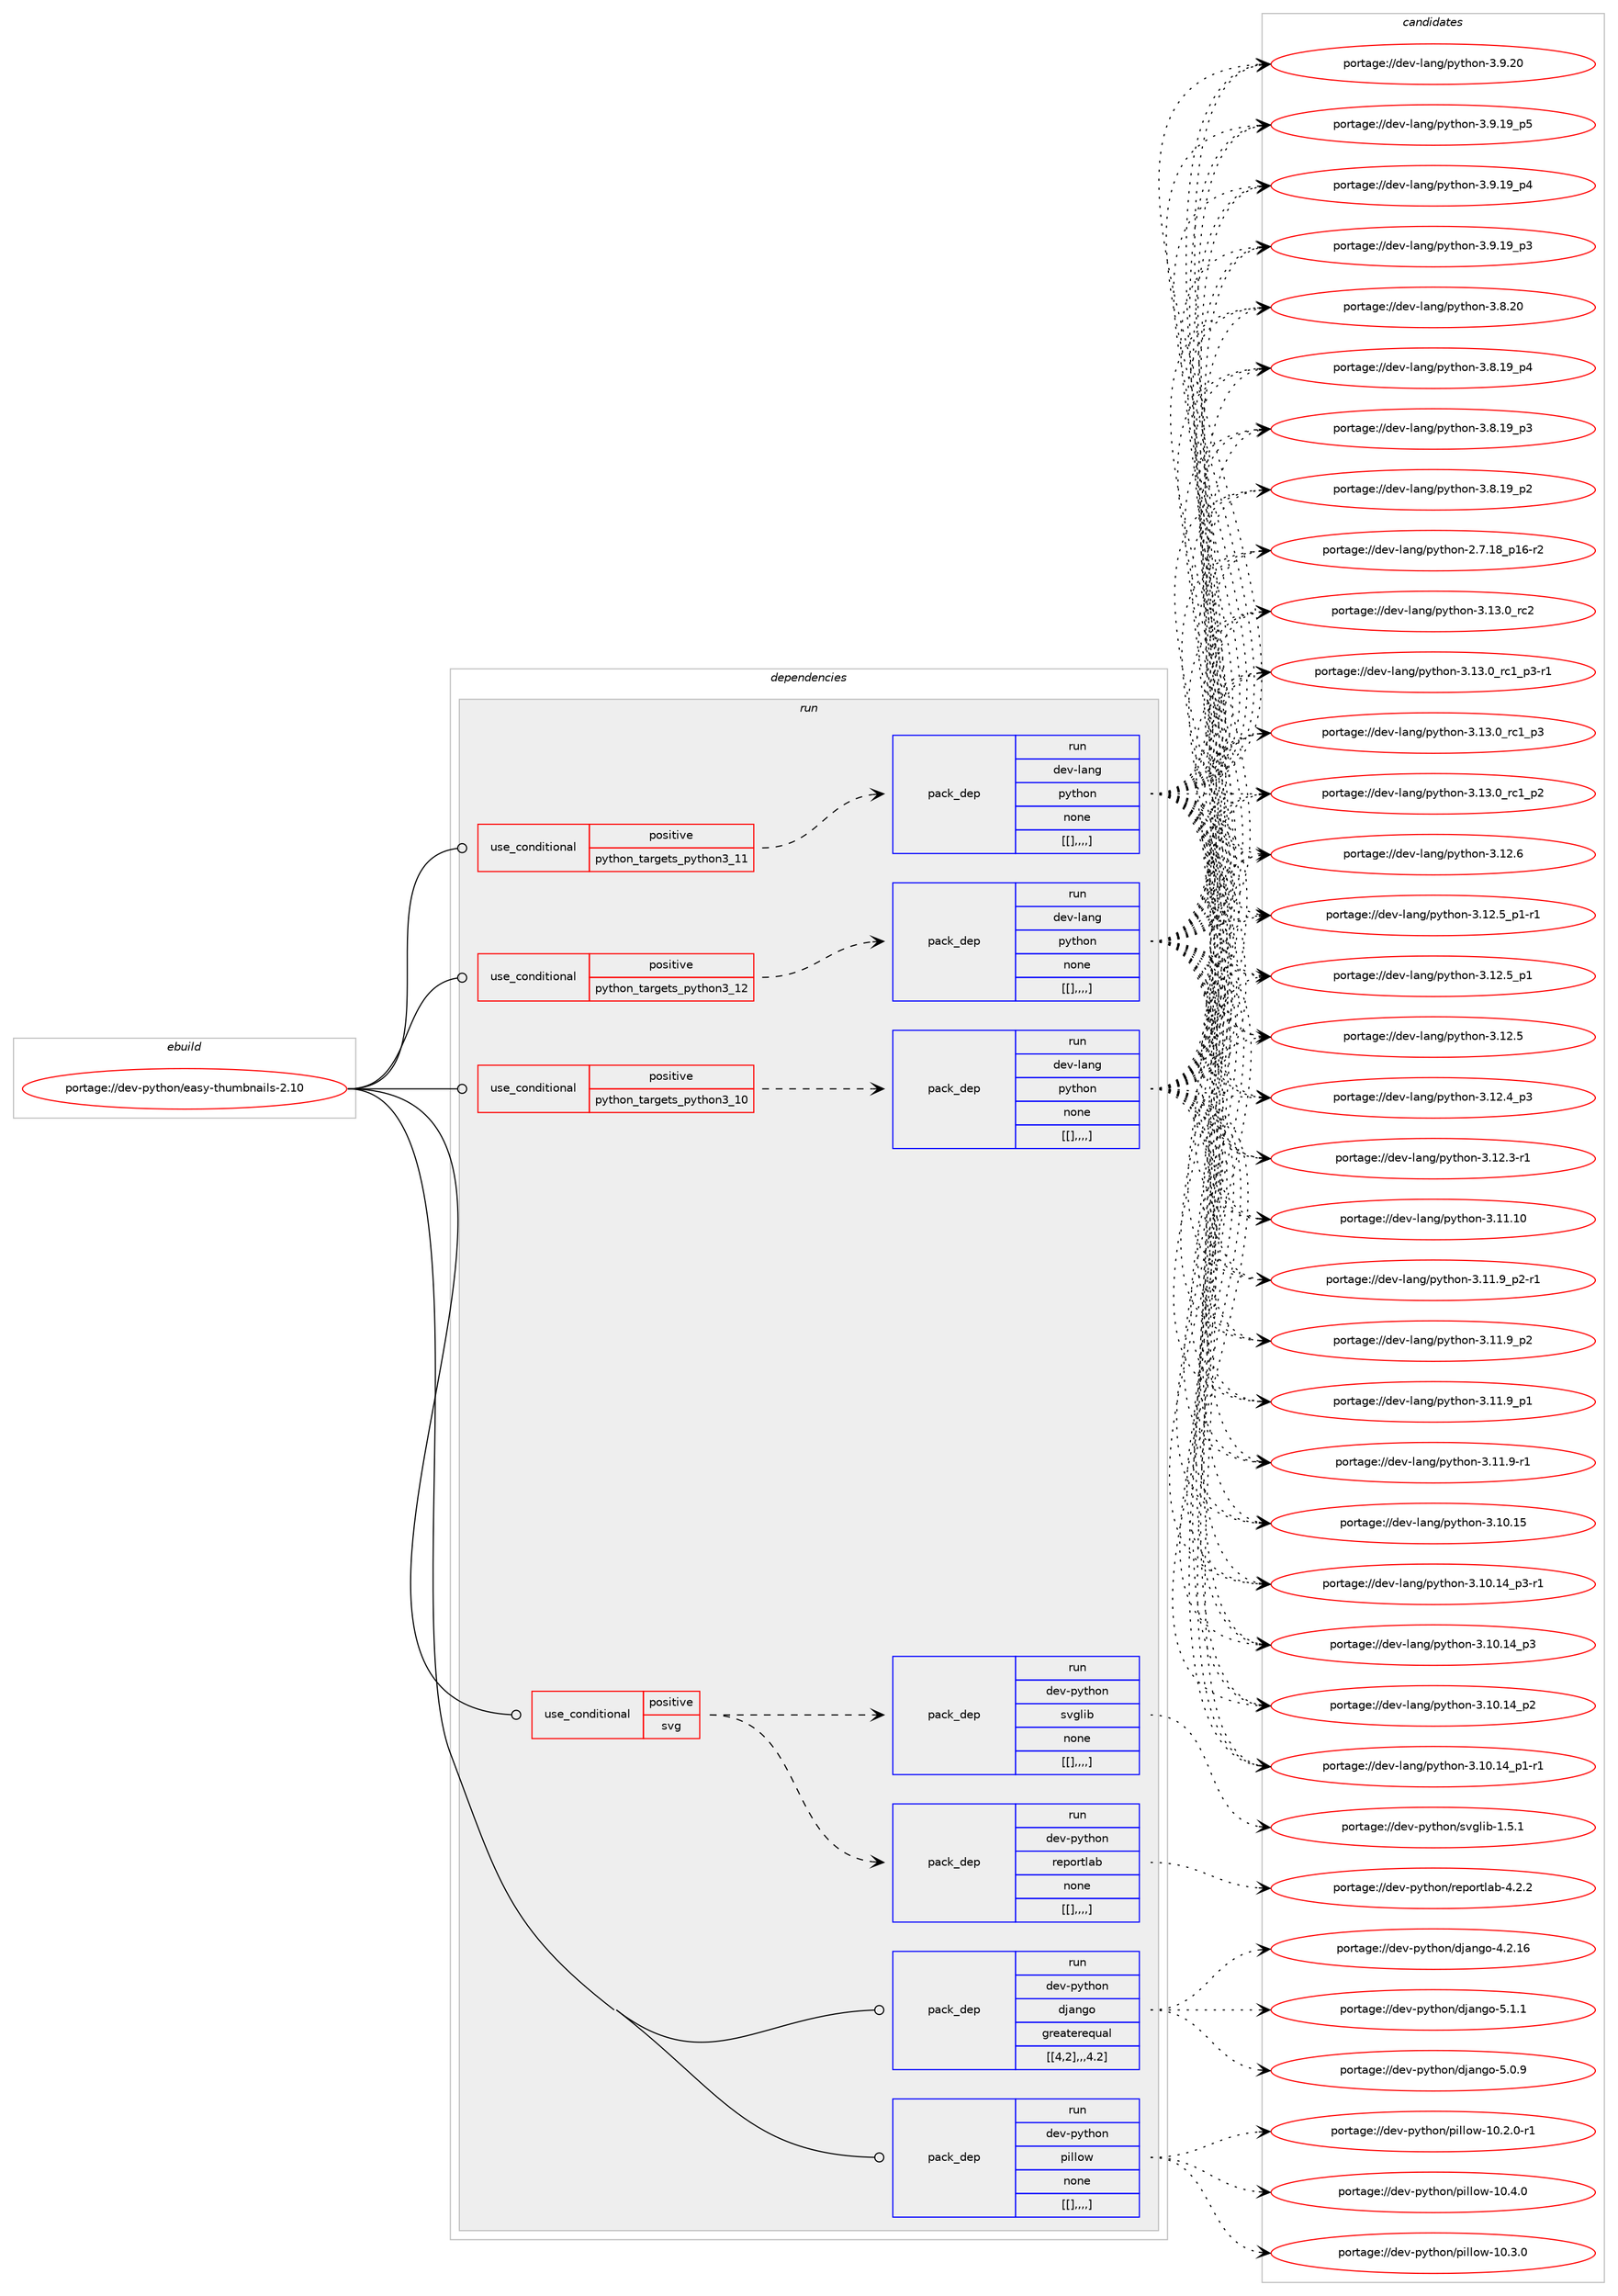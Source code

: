 digraph prolog {

# *************
# Graph options
# *************

newrank=true;
concentrate=true;
compound=true;
graph [rankdir=LR,fontname=Helvetica,fontsize=10,ranksep=1.5];#, ranksep=2.5, nodesep=0.2];
edge  [arrowhead=vee];
node  [fontname=Helvetica,fontsize=10];

# **********
# The ebuild
# **********

subgraph cluster_leftcol {
color=gray;
label=<<i>ebuild</i>>;
id [label="portage://dev-python/easy-thumbnails-2.10", color=red, width=4, href="../dev-python/easy-thumbnails-2.10.svg"];
}

# ****************
# The dependencies
# ****************

subgraph cluster_midcol {
color=gray;
label=<<i>dependencies</i>>;
subgraph cluster_compile {
fillcolor="#eeeeee";
style=filled;
label=<<i>compile</i>>;
}
subgraph cluster_compileandrun {
fillcolor="#eeeeee";
style=filled;
label=<<i>compile and run</i>>;
}
subgraph cluster_run {
fillcolor="#eeeeee";
style=filled;
label=<<i>run</i>>;
subgraph cond33100 {
dependency146635 [label=<<TABLE BORDER="0" CELLBORDER="1" CELLSPACING="0" CELLPADDING="4"><TR><TD ROWSPAN="3" CELLPADDING="10">use_conditional</TD></TR><TR><TD>positive</TD></TR><TR><TD>python_targets_python3_10</TD></TR></TABLE>>, shape=none, color=red];
subgraph pack112318 {
dependency146636 [label=<<TABLE BORDER="0" CELLBORDER="1" CELLSPACING="0" CELLPADDING="4" WIDTH="220"><TR><TD ROWSPAN="6" CELLPADDING="30">pack_dep</TD></TR><TR><TD WIDTH="110">run</TD></TR><TR><TD>dev-lang</TD></TR><TR><TD>python</TD></TR><TR><TD>none</TD></TR><TR><TD>[[],,,,]</TD></TR></TABLE>>, shape=none, color=blue];
}
dependency146635:e -> dependency146636:w [weight=20,style="dashed",arrowhead="vee"];
}
id:e -> dependency146635:w [weight=20,style="solid",arrowhead="odot"];
subgraph cond33101 {
dependency146637 [label=<<TABLE BORDER="0" CELLBORDER="1" CELLSPACING="0" CELLPADDING="4"><TR><TD ROWSPAN="3" CELLPADDING="10">use_conditional</TD></TR><TR><TD>positive</TD></TR><TR><TD>python_targets_python3_11</TD></TR></TABLE>>, shape=none, color=red];
subgraph pack112319 {
dependency146638 [label=<<TABLE BORDER="0" CELLBORDER="1" CELLSPACING="0" CELLPADDING="4" WIDTH="220"><TR><TD ROWSPAN="6" CELLPADDING="30">pack_dep</TD></TR><TR><TD WIDTH="110">run</TD></TR><TR><TD>dev-lang</TD></TR><TR><TD>python</TD></TR><TR><TD>none</TD></TR><TR><TD>[[],,,,]</TD></TR></TABLE>>, shape=none, color=blue];
}
dependency146637:e -> dependency146638:w [weight=20,style="dashed",arrowhead="vee"];
}
id:e -> dependency146637:w [weight=20,style="solid",arrowhead="odot"];
subgraph cond33102 {
dependency146639 [label=<<TABLE BORDER="0" CELLBORDER="1" CELLSPACING="0" CELLPADDING="4"><TR><TD ROWSPAN="3" CELLPADDING="10">use_conditional</TD></TR><TR><TD>positive</TD></TR><TR><TD>python_targets_python3_12</TD></TR></TABLE>>, shape=none, color=red];
subgraph pack112320 {
dependency146640 [label=<<TABLE BORDER="0" CELLBORDER="1" CELLSPACING="0" CELLPADDING="4" WIDTH="220"><TR><TD ROWSPAN="6" CELLPADDING="30">pack_dep</TD></TR><TR><TD WIDTH="110">run</TD></TR><TR><TD>dev-lang</TD></TR><TR><TD>python</TD></TR><TR><TD>none</TD></TR><TR><TD>[[],,,,]</TD></TR></TABLE>>, shape=none, color=blue];
}
dependency146639:e -> dependency146640:w [weight=20,style="dashed",arrowhead="vee"];
}
id:e -> dependency146639:w [weight=20,style="solid",arrowhead="odot"];
subgraph cond33103 {
dependency146641 [label=<<TABLE BORDER="0" CELLBORDER="1" CELLSPACING="0" CELLPADDING="4"><TR><TD ROWSPAN="3" CELLPADDING="10">use_conditional</TD></TR><TR><TD>positive</TD></TR><TR><TD>svg</TD></TR></TABLE>>, shape=none, color=red];
subgraph pack112321 {
dependency146642 [label=<<TABLE BORDER="0" CELLBORDER="1" CELLSPACING="0" CELLPADDING="4" WIDTH="220"><TR><TD ROWSPAN="6" CELLPADDING="30">pack_dep</TD></TR><TR><TD WIDTH="110">run</TD></TR><TR><TD>dev-python</TD></TR><TR><TD>reportlab</TD></TR><TR><TD>none</TD></TR><TR><TD>[[],,,,]</TD></TR></TABLE>>, shape=none, color=blue];
}
dependency146641:e -> dependency146642:w [weight=20,style="dashed",arrowhead="vee"];
subgraph pack112322 {
dependency146643 [label=<<TABLE BORDER="0" CELLBORDER="1" CELLSPACING="0" CELLPADDING="4" WIDTH="220"><TR><TD ROWSPAN="6" CELLPADDING="30">pack_dep</TD></TR><TR><TD WIDTH="110">run</TD></TR><TR><TD>dev-python</TD></TR><TR><TD>svglib</TD></TR><TR><TD>none</TD></TR><TR><TD>[[],,,,]</TD></TR></TABLE>>, shape=none, color=blue];
}
dependency146641:e -> dependency146643:w [weight=20,style="dashed",arrowhead="vee"];
}
id:e -> dependency146641:w [weight=20,style="solid",arrowhead="odot"];
subgraph pack112323 {
dependency146644 [label=<<TABLE BORDER="0" CELLBORDER="1" CELLSPACING="0" CELLPADDING="4" WIDTH="220"><TR><TD ROWSPAN="6" CELLPADDING="30">pack_dep</TD></TR><TR><TD WIDTH="110">run</TD></TR><TR><TD>dev-python</TD></TR><TR><TD>django</TD></TR><TR><TD>greaterequal</TD></TR><TR><TD>[[4,2],,,4.2]</TD></TR></TABLE>>, shape=none, color=blue];
}
id:e -> dependency146644:w [weight=20,style="solid",arrowhead="odot"];
subgraph pack112324 {
dependency146645 [label=<<TABLE BORDER="0" CELLBORDER="1" CELLSPACING="0" CELLPADDING="4" WIDTH="220"><TR><TD ROWSPAN="6" CELLPADDING="30">pack_dep</TD></TR><TR><TD WIDTH="110">run</TD></TR><TR><TD>dev-python</TD></TR><TR><TD>pillow</TD></TR><TR><TD>none</TD></TR><TR><TD>[[],,,,]</TD></TR></TABLE>>, shape=none, color=blue];
}
id:e -> dependency146645:w [weight=20,style="solid",arrowhead="odot"];
}
}

# **************
# The candidates
# **************

subgraph cluster_choices {
rank=same;
color=gray;
label=<<i>candidates</i>>;

subgraph choice112318 {
color=black;
nodesep=1;
choice10010111845108971101034711212111610411111045514649514648951149950 [label="portage://dev-lang/python-3.13.0_rc2", color=red, width=4,href="../dev-lang/python-3.13.0_rc2.svg"];
choice1001011184510897110103471121211161041111104551464951464895114994995112514511449 [label="portage://dev-lang/python-3.13.0_rc1_p3-r1", color=red, width=4,href="../dev-lang/python-3.13.0_rc1_p3-r1.svg"];
choice100101118451089711010347112121116104111110455146495146489511499499511251 [label="portage://dev-lang/python-3.13.0_rc1_p3", color=red, width=4,href="../dev-lang/python-3.13.0_rc1_p3.svg"];
choice100101118451089711010347112121116104111110455146495146489511499499511250 [label="portage://dev-lang/python-3.13.0_rc1_p2", color=red, width=4,href="../dev-lang/python-3.13.0_rc1_p2.svg"];
choice10010111845108971101034711212111610411111045514649504654 [label="portage://dev-lang/python-3.12.6", color=red, width=4,href="../dev-lang/python-3.12.6.svg"];
choice1001011184510897110103471121211161041111104551464950465395112494511449 [label="portage://dev-lang/python-3.12.5_p1-r1", color=red, width=4,href="../dev-lang/python-3.12.5_p1-r1.svg"];
choice100101118451089711010347112121116104111110455146495046539511249 [label="portage://dev-lang/python-3.12.5_p1", color=red, width=4,href="../dev-lang/python-3.12.5_p1.svg"];
choice10010111845108971101034711212111610411111045514649504653 [label="portage://dev-lang/python-3.12.5", color=red, width=4,href="../dev-lang/python-3.12.5.svg"];
choice100101118451089711010347112121116104111110455146495046529511251 [label="portage://dev-lang/python-3.12.4_p3", color=red, width=4,href="../dev-lang/python-3.12.4_p3.svg"];
choice100101118451089711010347112121116104111110455146495046514511449 [label="portage://dev-lang/python-3.12.3-r1", color=red, width=4,href="../dev-lang/python-3.12.3-r1.svg"];
choice1001011184510897110103471121211161041111104551464949464948 [label="portage://dev-lang/python-3.11.10", color=red, width=4,href="../dev-lang/python-3.11.10.svg"];
choice1001011184510897110103471121211161041111104551464949465795112504511449 [label="portage://dev-lang/python-3.11.9_p2-r1", color=red, width=4,href="../dev-lang/python-3.11.9_p2-r1.svg"];
choice100101118451089711010347112121116104111110455146494946579511250 [label="portage://dev-lang/python-3.11.9_p2", color=red, width=4,href="../dev-lang/python-3.11.9_p2.svg"];
choice100101118451089711010347112121116104111110455146494946579511249 [label="portage://dev-lang/python-3.11.9_p1", color=red, width=4,href="../dev-lang/python-3.11.9_p1.svg"];
choice100101118451089711010347112121116104111110455146494946574511449 [label="portage://dev-lang/python-3.11.9-r1", color=red, width=4,href="../dev-lang/python-3.11.9-r1.svg"];
choice1001011184510897110103471121211161041111104551464948464953 [label="portage://dev-lang/python-3.10.15", color=red, width=4,href="../dev-lang/python-3.10.15.svg"];
choice100101118451089711010347112121116104111110455146494846495295112514511449 [label="portage://dev-lang/python-3.10.14_p3-r1", color=red, width=4,href="../dev-lang/python-3.10.14_p3-r1.svg"];
choice10010111845108971101034711212111610411111045514649484649529511251 [label="portage://dev-lang/python-3.10.14_p3", color=red, width=4,href="../dev-lang/python-3.10.14_p3.svg"];
choice10010111845108971101034711212111610411111045514649484649529511250 [label="portage://dev-lang/python-3.10.14_p2", color=red, width=4,href="../dev-lang/python-3.10.14_p2.svg"];
choice100101118451089711010347112121116104111110455146494846495295112494511449 [label="portage://dev-lang/python-3.10.14_p1-r1", color=red, width=4,href="../dev-lang/python-3.10.14_p1-r1.svg"];
choice10010111845108971101034711212111610411111045514657465048 [label="portage://dev-lang/python-3.9.20", color=red, width=4,href="../dev-lang/python-3.9.20.svg"];
choice100101118451089711010347112121116104111110455146574649579511253 [label="portage://dev-lang/python-3.9.19_p5", color=red, width=4,href="../dev-lang/python-3.9.19_p5.svg"];
choice100101118451089711010347112121116104111110455146574649579511252 [label="portage://dev-lang/python-3.9.19_p4", color=red, width=4,href="../dev-lang/python-3.9.19_p4.svg"];
choice100101118451089711010347112121116104111110455146574649579511251 [label="portage://dev-lang/python-3.9.19_p3", color=red, width=4,href="../dev-lang/python-3.9.19_p3.svg"];
choice10010111845108971101034711212111610411111045514656465048 [label="portage://dev-lang/python-3.8.20", color=red, width=4,href="../dev-lang/python-3.8.20.svg"];
choice100101118451089711010347112121116104111110455146564649579511252 [label="portage://dev-lang/python-3.8.19_p4", color=red, width=4,href="../dev-lang/python-3.8.19_p4.svg"];
choice100101118451089711010347112121116104111110455146564649579511251 [label="portage://dev-lang/python-3.8.19_p3", color=red, width=4,href="../dev-lang/python-3.8.19_p3.svg"];
choice100101118451089711010347112121116104111110455146564649579511250 [label="portage://dev-lang/python-3.8.19_p2", color=red, width=4,href="../dev-lang/python-3.8.19_p2.svg"];
choice100101118451089711010347112121116104111110455046554649569511249544511450 [label="portage://dev-lang/python-2.7.18_p16-r2", color=red, width=4,href="../dev-lang/python-2.7.18_p16-r2.svg"];
dependency146636:e -> choice10010111845108971101034711212111610411111045514649514648951149950:w [style=dotted,weight="100"];
dependency146636:e -> choice1001011184510897110103471121211161041111104551464951464895114994995112514511449:w [style=dotted,weight="100"];
dependency146636:e -> choice100101118451089711010347112121116104111110455146495146489511499499511251:w [style=dotted,weight="100"];
dependency146636:e -> choice100101118451089711010347112121116104111110455146495146489511499499511250:w [style=dotted,weight="100"];
dependency146636:e -> choice10010111845108971101034711212111610411111045514649504654:w [style=dotted,weight="100"];
dependency146636:e -> choice1001011184510897110103471121211161041111104551464950465395112494511449:w [style=dotted,weight="100"];
dependency146636:e -> choice100101118451089711010347112121116104111110455146495046539511249:w [style=dotted,weight="100"];
dependency146636:e -> choice10010111845108971101034711212111610411111045514649504653:w [style=dotted,weight="100"];
dependency146636:e -> choice100101118451089711010347112121116104111110455146495046529511251:w [style=dotted,weight="100"];
dependency146636:e -> choice100101118451089711010347112121116104111110455146495046514511449:w [style=dotted,weight="100"];
dependency146636:e -> choice1001011184510897110103471121211161041111104551464949464948:w [style=dotted,weight="100"];
dependency146636:e -> choice1001011184510897110103471121211161041111104551464949465795112504511449:w [style=dotted,weight="100"];
dependency146636:e -> choice100101118451089711010347112121116104111110455146494946579511250:w [style=dotted,weight="100"];
dependency146636:e -> choice100101118451089711010347112121116104111110455146494946579511249:w [style=dotted,weight="100"];
dependency146636:e -> choice100101118451089711010347112121116104111110455146494946574511449:w [style=dotted,weight="100"];
dependency146636:e -> choice1001011184510897110103471121211161041111104551464948464953:w [style=dotted,weight="100"];
dependency146636:e -> choice100101118451089711010347112121116104111110455146494846495295112514511449:w [style=dotted,weight="100"];
dependency146636:e -> choice10010111845108971101034711212111610411111045514649484649529511251:w [style=dotted,weight="100"];
dependency146636:e -> choice10010111845108971101034711212111610411111045514649484649529511250:w [style=dotted,weight="100"];
dependency146636:e -> choice100101118451089711010347112121116104111110455146494846495295112494511449:w [style=dotted,weight="100"];
dependency146636:e -> choice10010111845108971101034711212111610411111045514657465048:w [style=dotted,weight="100"];
dependency146636:e -> choice100101118451089711010347112121116104111110455146574649579511253:w [style=dotted,weight="100"];
dependency146636:e -> choice100101118451089711010347112121116104111110455146574649579511252:w [style=dotted,weight="100"];
dependency146636:e -> choice100101118451089711010347112121116104111110455146574649579511251:w [style=dotted,weight="100"];
dependency146636:e -> choice10010111845108971101034711212111610411111045514656465048:w [style=dotted,weight="100"];
dependency146636:e -> choice100101118451089711010347112121116104111110455146564649579511252:w [style=dotted,weight="100"];
dependency146636:e -> choice100101118451089711010347112121116104111110455146564649579511251:w [style=dotted,weight="100"];
dependency146636:e -> choice100101118451089711010347112121116104111110455146564649579511250:w [style=dotted,weight="100"];
dependency146636:e -> choice100101118451089711010347112121116104111110455046554649569511249544511450:w [style=dotted,weight="100"];
}
subgraph choice112319 {
color=black;
nodesep=1;
choice10010111845108971101034711212111610411111045514649514648951149950 [label="portage://dev-lang/python-3.13.0_rc2", color=red, width=4,href="../dev-lang/python-3.13.0_rc2.svg"];
choice1001011184510897110103471121211161041111104551464951464895114994995112514511449 [label="portage://dev-lang/python-3.13.0_rc1_p3-r1", color=red, width=4,href="../dev-lang/python-3.13.0_rc1_p3-r1.svg"];
choice100101118451089711010347112121116104111110455146495146489511499499511251 [label="portage://dev-lang/python-3.13.0_rc1_p3", color=red, width=4,href="../dev-lang/python-3.13.0_rc1_p3.svg"];
choice100101118451089711010347112121116104111110455146495146489511499499511250 [label="portage://dev-lang/python-3.13.0_rc1_p2", color=red, width=4,href="../dev-lang/python-3.13.0_rc1_p2.svg"];
choice10010111845108971101034711212111610411111045514649504654 [label="portage://dev-lang/python-3.12.6", color=red, width=4,href="../dev-lang/python-3.12.6.svg"];
choice1001011184510897110103471121211161041111104551464950465395112494511449 [label="portage://dev-lang/python-3.12.5_p1-r1", color=red, width=4,href="../dev-lang/python-3.12.5_p1-r1.svg"];
choice100101118451089711010347112121116104111110455146495046539511249 [label="portage://dev-lang/python-3.12.5_p1", color=red, width=4,href="../dev-lang/python-3.12.5_p1.svg"];
choice10010111845108971101034711212111610411111045514649504653 [label="portage://dev-lang/python-3.12.5", color=red, width=4,href="../dev-lang/python-3.12.5.svg"];
choice100101118451089711010347112121116104111110455146495046529511251 [label="portage://dev-lang/python-3.12.4_p3", color=red, width=4,href="../dev-lang/python-3.12.4_p3.svg"];
choice100101118451089711010347112121116104111110455146495046514511449 [label="portage://dev-lang/python-3.12.3-r1", color=red, width=4,href="../dev-lang/python-3.12.3-r1.svg"];
choice1001011184510897110103471121211161041111104551464949464948 [label="portage://dev-lang/python-3.11.10", color=red, width=4,href="../dev-lang/python-3.11.10.svg"];
choice1001011184510897110103471121211161041111104551464949465795112504511449 [label="portage://dev-lang/python-3.11.9_p2-r1", color=red, width=4,href="../dev-lang/python-3.11.9_p2-r1.svg"];
choice100101118451089711010347112121116104111110455146494946579511250 [label="portage://dev-lang/python-3.11.9_p2", color=red, width=4,href="../dev-lang/python-3.11.9_p2.svg"];
choice100101118451089711010347112121116104111110455146494946579511249 [label="portage://dev-lang/python-3.11.9_p1", color=red, width=4,href="../dev-lang/python-3.11.9_p1.svg"];
choice100101118451089711010347112121116104111110455146494946574511449 [label="portage://dev-lang/python-3.11.9-r1", color=red, width=4,href="../dev-lang/python-3.11.9-r1.svg"];
choice1001011184510897110103471121211161041111104551464948464953 [label="portage://dev-lang/python-3.10.15", color=red, width=4,href="../dev-lang/python-3.10.15.svg"];
choice100101118451089711010347112121116104111110455146494846495295112514511449 [label="portage://dev-lang/python-3.10.14_p3-r1", color=red, width=4,href="../dev-lang/python-3.10.14_p3-r1.svg"];
choice10010111845108971101034711212111610411111045514649484649529511251 [label="portage://dev-lang/python-3.10.14_p3", color=red, width=4,href="../dev-lang/python-3.10.14_p3.svg"];
choice10010111845108971101034711212111610411111045514649484649529511250 [label="portage://dev-lang/python-3.10.14_p2", color=red, width=4,href="../dev-lang/python-3.10.14_p2.svg"];
choice100101118451089711010347112121116104111110455146494846495295112494511449 [label="portage://dev-lang/python-3.10.14_p1-r1", color=red, width=4,href="../dev-lang/python-3.10.14_p1-r1.svg"];
choice10010111845108971101034711212111610411111045514657465048 [label="portage://dev-lang/python-3.9.20", color=red, width=4,href="../dev-lang/python-3.9.20.svg"];
choice100101118451089711010347112121116104111110455146574649579511253 [label="portage://dev-lang/python-3.9.19_p5", color=red, width=4,href="../dev-lang/python-3.9.19_p5.svg"];
choice100101118451089711010347112121116104111110455146574649579511252 [label="portage://dev-lang/python-3.9.19_p4", color=red, width=4,href="../dev-lang/python-3.9.19_p4.svg"];
choice100101118451089711010347112121116104111110455146574649579511251 [label="portage://dev-lang/python-3.9.19_p3", color=red, width=4,href="../dev-lang/python-3.9.19_p3.svg"];
choice10010111845108971101034711212111610411111045514656465048 [label="portage://dev-lang/python-3.8.20", color=red, width=4,href="../dev-lang/python-3.8.20.svg"];
choice100101118451089711010347112121116104111110455146564649579511252 [label="portage://dev-lang/python-3.8.19_p4", color=red, width=4,href="../dev-lang/python-3.8.19_p4.svg"];
choice100101118451089711010347112121116104111110455146564649579511251 [label="portage://dev-lang/python-3.8.19_p3", color=red, width=4,href="../dev-lang/python-3.8.19_p3.svg"];
choice100101118451089711010347112121116104111110455146564649579511250 [label="portage://dev-lang/python-3.8.19_p2", color=red, width=4,href="../dev-lang/python-3.8.19_p2.svg"];
choice100101118451089711010347112121116104111110455046554649569511249544511450 [label="portage://dev-lang/python-2.7.18_p16-r2", color=red, width=4,href="../dev-lang/python-2.7.18_p16-r2.svg"];
dependency146638:e -> choice10010111845108971101034711212111610411111045514649514648951149950:w [style=dotted,weight="100"];
dependency146638:e -> choice1001011184510897110103471121211161041111104551464951464895114994995112514511449:w [style=dotted,weight="100"];
dependency146638:e -> choice100101118451089711010347112121116104111110455146495146489511499499511251:w [style=dotted,weight="100"];
dependency146638:e -> choice100101118451089711010347112121116104111110455146495146489511499499511250:w [style=dotted,weight="100"];
dependency146638:e -> choice10010111845108971101034711212111610411111045514649504654:w [style=dotted,weight="100"];
dependency146638:e -> choice1001011184510897110103471121211161041111104551464950465395112494511449:w [style=dotted,weight="100"];
dependency146638:e -> choice100101118451089711010347112121116104111110455146495046539511249:w [style=dotted,weight="100"];
dependency146638:e -> choice10010111845108971101034711212111610411111045514649504653:w [style=dotted,weight="100"];
dependency146638:e -> choice100101118451089711010347112121116104111110455146495046529511251:w [style=dotted,weight="100"];
dependency146638:e -> choice100101118451089711010347112121116104111110455146495046514511449:w [style=dotted,weight="100"];
dependency146638:e -> choice1001011184510897110103471121211161041111104551464949464948:w [style=dotted,weight="100"];
dependency146638:e -> choice1001011184510897110103471121211161041111104551464949465795112504511449:w [style=dotted,weight="100"];
dependency146638:e -> choice100101118451089711010347112121116104111110455146494946579511250:w [style=dotted,weight="100"];
dependency146638:e -> choice100101118451089711010347112121116104111110455146494946579511249:w [style=dotted,weight="100"];
dependency146638:e -> choice100101118451089711010347112121116104111110455146494946574511449:w [style=dotted,weight="100"];
dependency146638:e -> choice1001011184510897110103471121211161041111104551464948464953:w [style=dotted,weight="100"];
dependency146638:e -> choice100101118451089711010347112121116104111110455146494846495295112514511449:w [style=dotted,weight="100"];
dependency146638:e -> choice10010111845108971101034711212111610411111045514649484649529511251:w [style=dotted,weight="100"];
dependency146638:e -> choice10010111845108971101034711212111610411111045514649484649529511250:w [style=dotted,weight="100"];
dependency146638:e -> choice100101118451089711010347112121116104111110455146494846495295112494511449:w [style=dotted,weight="100"];
dependency146638:e -> choice10010111845108971101034711212111610411111045514657465048:w [style=dotted,weight="100"];
dependency146638:e -> choice100101118451089711010347112121116104111110455146574649579511253:w [style=dotted,weight="100"];
dependency146638:e -> choice100101118451089711010347112121116104111110455146574649579511252:w [style=dotted,weight="100"];
dependency146638:e -> choice100101118451089711010347112121116104111110455146574649579511251:w [style=dotted,weight="100"];
dependency146638:e -> choice10010111845108971101034711212111610411111045514656465048:w [style=dotted,weight="100"];
dependency146638:e -> choice100101118451089711010347112121116104111110455146564649579511252:w [style=dotted,weight="100"];
dependency146638:e -> choice100101118451089711010347112121116104111110455146564649579511251:w [style=dotted,weight="100"];
dependency146638:e -> choice100101118451089711010347112121116104111110455146564649579511250:w [style=dotted,weight="100"];
dependency146638:e -> choice100101118451089711010347112121116104111110455046554649569511249544511450:w [style=dotted,weight="100"];
}
subgraph choice112320 {
color=black;
nodesep=1;
choice10010111845108971101034711212111610411111045514649514648951149950 [label="portage://dev-lang/python-3.13.0_rc2", color=red, width=4,href="../dev-lang/python-3.13.0_rc2.svg"];
choice1001011184510897110103471121211161041111104551464951464895114994995112514511449 [label="portage://dev-lang/python-3.13.0_rc1_p3-r1", color=red, width=4,href="../dev-lang/python-3.13.0_rc1_p3-r1.svg"];
choice100101118451089711010347112121116104111110455146495146489511499499511251 [label="portage://dev-lang/python-3.13.0_rc1_p3", color=red, width=4,href="../dev-lang/python-3.13.0_rc1_p3.svg"];
choice100101118451089711010347112121116104111110455146495146489511499499511250 [label="portage://dev-lang/python-3.13.0_rc1_p2", color=red, width=4,href="../dev-lang/python-3.13.0_rc1_p2.svg"];
choice10010111845108971101034711212111610411111045514649504654 [label="portage://dev-lang/python-3.12.6", color=red, width=4,href="../dev-lang/python-3.12.6.svg"];
choice1001011184510897110103471121211161041111104551464950465395112494511449 [label="portage://dev-lang/python-3.12.5_p1-r1", color=red, width=4,href="../dev-lang/python-3.12.5_p1-r1.svg"];
choice100101118451089711010347112121116104111110455146495046539511249 [label="portage://dev-lang/python-3.12.5_p1", color=red, width=4,href="../dev-lang/python-3.12.5_p1.svg"];
choice10010111845108971101034711212111610411111045514649504653 [label="portage://dev-lang/python-3.12.5", color=red, width=4,href="../dev-lang/python-3.12.5.svg"];
choice100101118451089711010347112121116104111110455146495046529511251 [label="portage://dev-lang/python-3.12.4_p3", color=red, width=4,href="../dev-lang/python-3.12.4_p3.svg"];
choice100101118451089711010347112121116104111110455146495046514511449 [label="portage://dev-lang/python-3.12.3-r1", color=red, width=4,href="../dev-lang/python-3.12.3-r1.svg"];
choice1001011184510897110103471121211161041111104551464949464948 [label="portage://dev-lang/python-3.11.10", color=red, width=4,href="../dev-lang/python-3.11.10.svg"];
choice1001011184510897110103471121211161041111104551464949465795112504511449 [label="portage://dev-lang/python-3.11.9_p2-r1", color=red, width=4,href="../dev-lang/python-3.11.9_p2-r1.svg"];
choice100101118451089711010347112121116104111110455146494946579511250 [label="portage://dev-lang/python-3.11.9_p2", color=red, width=4,href="../dev-lang/python-3.11.9_p2.svg"];
choice100101118451089711010347112121116104111110455146494946579511249 [label="portage://dev-lang/python-3.11.9_p1", color=red, width=4,href="../dev-lang/python-3.11.9_p1.svg"];
choice100101118451089711010347112121116104111110455146494946574511449 [label="portage://dev-lang/python-3.11.9-r1", color=red, width=4,href="../dev-lang/python-3.11.9-r1.svg"];
choice1001011184510897110103471121211161041111104551464948464953 [label="portage://dev-lang/python-3.10.15", color=red, width=4,href="../dev-lang/python-3.10.15.svg"];
choice100101118451089711010347112121116104111110455146494846495295112514511449 [label="portage://dev-lang/python-3.10.14_p3-r1", color=red, width=4,href="../dev-lang/python-3.10.14_p3-r1.svg"];
choice10010111845108971101034711212111610411111045514649484649529511251 [label="portage://dev-lang/python-3.10.14_p3", color=red, width=4,href="../dev-lang/python-3.10.14_p3.svg"];
choice10010111845108971101034711212111610411111045514649484649529511250 [label="portage://dev-lang/python-3.10.14_p2", color=red, width=4,href="../dev-lang/python-3.10.14_p2.svg"];
choice100101118451089711010347112121116104111110455146494846495295112494511449 [label="portage://dev-lang/python-3.10.14_p1-r1", color=red, width=4,href="../dev-lang/python-3.10.14_p1-r1.svg"];
choice10010111845108971101034711212111610411111045514657465048 [label="portage://dev-lang/python-3.9.20", color=red, width=4,href="../dev-lang/python-3.9.20.svg"];
choice100101118451089711010347112121116104111110455146574649579511253 [label="portage://dev-lang/python-3.9.19_p5", color=red, width=4,href="../dev-lang/python-3.9.19_p5.svg"];
choice100101118451089711010347112121116104111110455146574649579511252 [label="portage://dev-lang/python-3.9.19_p4", color=red, width=4,href="../dev-lang/python-3.9.19_p4.svg"];
choice100101118451089711010347112121116104111110455146574649579511251 [label="portage://dev-lang/python-3.9.19_p3", color=red, width=4,href="../dev-lang/python-3.9.19_p3.svg"];
choice10010111845108971101034711212111610411111045514656465048 [label="portage://dev-lang/python-3.8.20", color=red, width=4,href="../dev-lang/python-3.8.20.svg"];
choice100101118451089711010347112121116104111110455146564649579511252 [label="portage://dev-lang/python-3.8.19_p4", color=red, width=4,href="../dev-lang/python-3.8.19_p4.svg"];
choice100101118451089711010347112121116104111110455146564649579511251 [label="portage://dev-lang/python-3.8.19_p3", color=red, width=4,href="../dev-lang/python-3.8.19_p3.svg"];
choice100101118451089711010347112121116104111110455146564649579511250 [label="portage://dev-lang/python-3.8.19_p2", color=red, width=4,href="../dev-lang/python-3.8.19_p2.svg"];
choice100101118451089711010347112121116104111110455046554649569511249544511450 [label="portage://dev-lang/python-2.7.18_p16-r2", color=red, width=4,href="../dev-lang/python-2.7.18_p16-r2.svg"];
dependency146640:e -> choice10010111845108971101034711212111610411111045514649514648951149950:w [style=dotted,weight="100"];
dependency146640:e -> choice1001011184510897110103471121211161041111104551464951464895114994995112514511449:w [style=dotted,weight="100"];
dependency146640:e -> choice100101118451089711010347112121116104111110455146495146489511499499511251:w [style=dotted,weight="100"];
dependency146640:e -> choice100101118451089711010347112121116104111110455146495146489511499499511250:w [style=dotted,weight="100"];
dependency146640:e -> choice10010111845108971101034711212111610411111045514649504654:w [style=dotted,weight="100"];
dependency146640:e -> choice1001011184510897110103471121211161041111104551464950465395112494511449:w [style=dotted,weight="100"];
dependency146640:e -> choice100101118451089711010347112121116104111110455146495046539511249:w [style=dotted,weight="100"];
dependency146640:e -> choice10010111845108971101034711212111610411111045514649504653:w [style=dotted,weight="100"];
dependency146640:e -> choice100101118451089711010347112121116104111110455146495046529511251:w [style=dotted,weight="100"];
dependency146640:e -> choice100101118451089711010347112121116104111110455146495046514511449:w [style=dotted,weight="100"];
dependency146640:e -> choice1001011184510897110103471121211161041111104551464949464948:w [style=dotted,weight="100"];
dependency146640:e -> choice1001011184510897110103471121211161041111104551464949465795112504511449:w [style=dotted,weight="100"];
dependency146640:e -> choice100101118451089711010347112121116104111110455146494946579511250:w [style=dotted,weight="100"];
dependency146640:e -> choice100101118451089711010347112121116104111110455146494946579511249:w [style=dotted,weight="100"];
dependency146640:e -> choice100101118451089711010347112121116104111110455146494946574511449:w [style=dotted,weight="100"];
dependency146640:e -> choice1001011184510897110103471121211161041111104551464948464953:w [style=dotted,weight="100"];
dependency146640:e -> choice100101118451089711010347112121116104111110455146494846495295112514511449:w [style=dotted,weight="100"];
dependency146640:e -> choice10010111845108971101034711212111610411111045514649484649529511251:w [style=dotted,weight="100"];
dependency146640:e -> choice10010111845108971101034711212111610411111045514649484649529511250:w [style=dotted,weight="100"];
dependency146640:e -> choice100101118451089711010347112121116104111110455146494846495295112494511449:w [style=dotted,weight="100"];
dependency146640:e -> choice10010111845108971101034711212111610411111045514657465048:w [style=dotted,weight="100"];
dependency146640:e -> choice100101118451089711010347112121116104111110455146574649579511253:w [style=dotted,weight="100"];
dependency146640:e -> choice100101118451089711010347112121116104111110455146574649579511252:w [style=dotted,weight="100"];
dependency146640:e -> choice100101118451089711010347112121116104111110455146574649579511251:w [style=dotted,weight="100"];
dependency146640:e -> choice10010111845108971101034711212111610411111045514656465048:w [style=dotted,weight="100"];
dependency146640:e -> choice100101118451089711010347112121116104111110455146564649579511252:w [style=dotted,weight="100"];
dependency146640:e -> choice100101118451089711010347112121116104111110455146564649579511251:w [style=dotted,weight="100"];
dependency146640:e -> choice100101118451089711010347112121116104111110455146564649579511250:w [style=dotted,weight="100"];
dependency146640:e -> choice100101118451089711010347112121116104111110455046554649569511249544511450:w [style=dotted,weight="100"];
}
subgraph choice112321 {
color=black;
nodesep=1;
choice10010111845112121116104111110471141011121111141161089798455246504650 [label="portage://dev-python/reportlab-4.2.2", color=red, width=4,href="../dev-python/reportlab-4.2.2.svg"];
dependency146642:e -> choice10010111845112121116104111110471141011121111141161089798455246504650:w [style=dotted,weight="100"];
}
subgraph choice112322 {
color=black;
nodesep=1;
choice100101118451121211161041111104711511810310810598454946534649 [label="portage://dev-python/svglib-1.5.1", color=red, width=4,href="../dev-python/svglib-1.5.1.svg"];
dependency146643:e -> choice100101118451121211161041111104711511810310810598454946534649:w [style=dotted,weight="100"];
}
subgraph choice112323 {
color=black;
nodesep=1;
choice100101118451121211161041111104710010697110103111455346494649 [label="portage://dev-python/django-5.1.1", color=red, width=4,href="../dev-python/django-5.1.1.svg"];
choice100101118451121211161041111104710010697110103111455346484657 [label="portage://dev-python/django-5.0.9", color=red, width=4,href="../dev-python/django-5.0.9.svg"];
choice10010111845112121116104111110471001069711010311145524650464954 [label="portage://dev-python/django-4.2.16", color=red, width=4,href="../dev-python/django-4.2.16.svg"];
dependency146644:e -> choice100101118451121211161041111104710010697110103111455346494649:w [style=dotted,weight="100"];
dependency146644:e -> choice100101118451121211161041111104710010697110103111455346484657:w [style=dotted,weight="100"];
dependency146644:e -> choice10010111845112121116104111110471001069711010311145524650464954:w [style=dotted,weight="100"];
}
subgraph choice112324 {
color=black;
nodesep=1;
choice100101118451121211161041111104711210510810811111945494846524648 [label="portage://dev-python/pillow-10.4.0", color=red, width=4,href="../dev-python/pillow-10.4.0.svg"];
choice100101118451121211161041111104711210510810811111945494846514648 [label="portage://dev-python/pillow-10.3.0", color=red, width=4,href="../dev-python/pillow-10.3.0.svg"];
choice1001011184511212111610411111047112105108108111119454948465046484511449 [label="portage://dev-python/pillow-10.2.0-r1", color=red, width=4,href="../dev-python/pillow-10.2.0-r1.svg"];
dependency146645:e -> choice100101118451121211161041111104711210510810811111945494846524648:w [style=dotted,weight="100"];
dependency146645:e -> choice100101118451121211161041111104711210510810811111945494846514648:w [style=dotted,weight="100"];
dependency146645:e -> choice1001011184511212111610411111047112105108108111119454948465046484511449:w [style=dotted,weight="100"];
}
}

}

